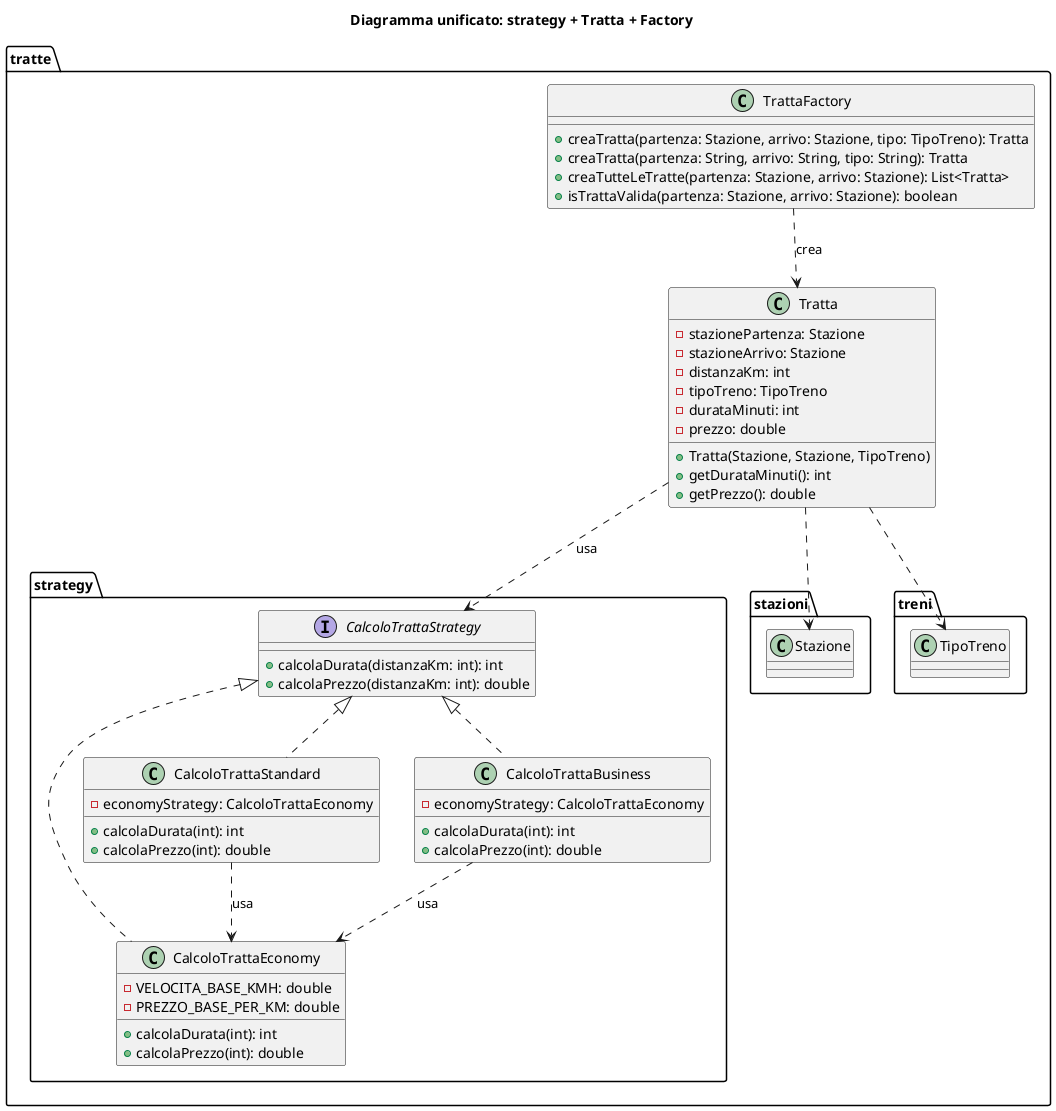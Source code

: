 @startuml UnifiedTratteStrategyModel
title Diagramma unificato: strategy + Tratta + Factory

package tratte.strategy {
  interface CalcoloTrattaStrategy {
    + calcolaDurata(distanzaKm: int): int
    + calcolaPrezzo(distanzaKm: int): double
  }

  class CalcoloTrattaEconomy {
    - VELOCITA_BASE_KMH: double
    - PREZZO_BASE_PER_KM: double
    + calcolaDurata(int): int
    + calcolaPrezzo(int): double
  }

  class CalcoloTrattaStandard {
    - economyStrategy: CalcoloTrattaEconomy
    + calcolaDurata(int): int
    + calcolaPrezzo(int): double
  }

  class CalcoloTrattaBusiness {
    - economyStrategy: CalcoloTrattaEconomy
    + calcolaDurata(int): int
    + calcolaPrezzo(int): double
  }

  CalcoloTrattaStrategy <|.. CalcoloTrattaEconomy
  CalcoloTrattaStrategy <|.. CalcoloTrattaStandard
  CalcoloTrattaStrategy <|.. CalcoloTrattaBusiness
  CalcoloTrattaStandard ..> CalcoloTrattaEconomy : usa
  CalcoloTrattaBusiness ..> CalcoloTrattaEconomy : usa
}

package tratte {
  class Tratta {
    - stazionePartenza: Stazione
    - stazioneArrivo: Stazione
    - distanzaKm: int
    - tipoTreno: TipoTreno
    - durataMinuti: int
    - prezzo: double
    + Tratta(Stazione, Stazione, TipoTreno)
    + getDurataMinuti(): int
    + getPrezzo(): double
  }

  class TrattaFactory {
    + creaTratta(partenza: Stazione, arrivo: Stazione, tipo: TipoTreno): Tratta
    + creaTratta(partenza: String, arrivo: String, tipo: String): Tratta
    + creaTutteLeTratte(partenza: Stazione, arrivo: Stazione): List<Tratta>
    + isTrattaValida(partenza: Stazione, arrivo: Stazione): boolean
  }

  Tratta ..> CalcoloTrattaStrategy : usa
  TrattaFactory ..> Tratta : crea
  Tratta ..> stazioni.Stazione
  Tratta ..> treni.TipoTreno
}

@enduml